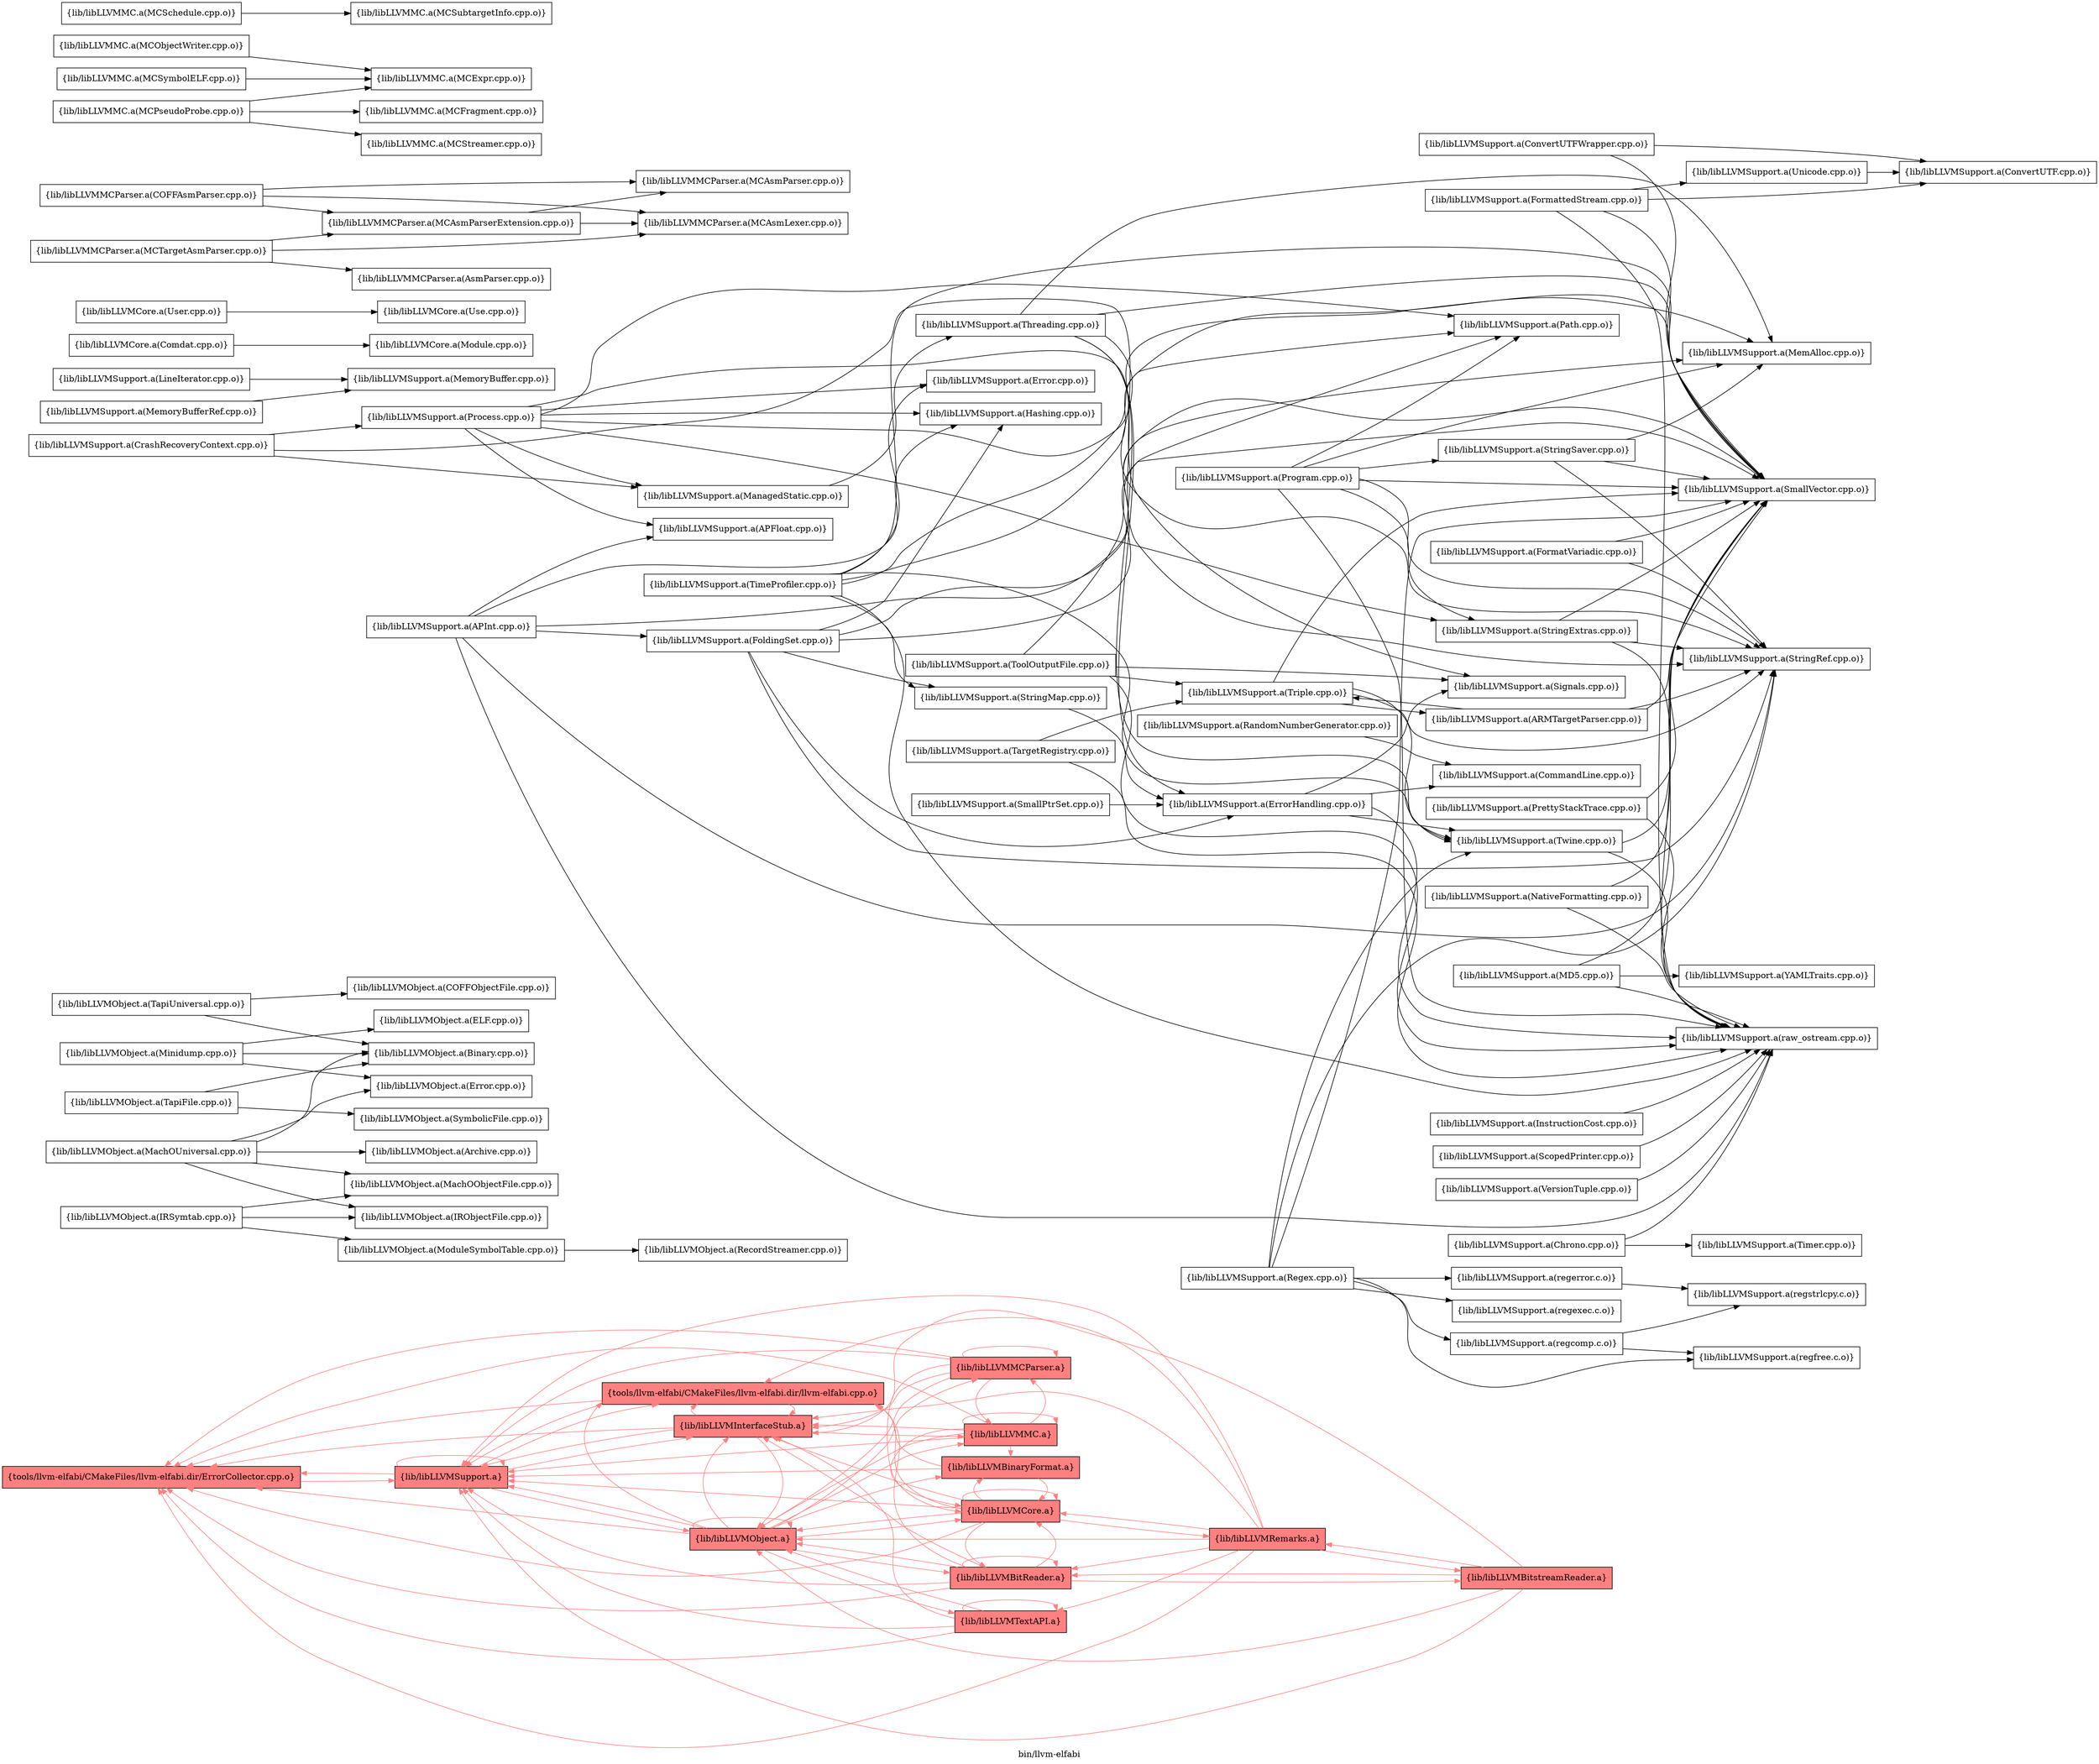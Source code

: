 digraph "bin/llvm-elfabi" {
	label="bin/llvm-elfabi";
	rankdir="LR"
	{ rank=same; Node0x560ba0bee6a8;  }
	{ rank=same; Node0x560ba0bef058;  }
	{ rank=same; Node0x560ba0beeb08; Node0x560ba0beaaf8; Node0x560ba0bee3d8;  }
	{ rank=same; Node0x560ba0bf0b88; Node0x560ba0bf1a88; Node0x560ba0bed848; Node0x560ba0bedd48; Node0x560ba0bf1588; Node0x560ba0bee108;  }

	Node0x560ba0bee6a8 [shape=record,shape=box,style=filled,fillcolor="1.000000 0.5 1",group=1,label="{tools/llvm-elfabi/CMakeFiles/llvm-elfabi.dir/ErrorCollector.cpp.o}"];
	Node0x560ba0bee6a8 -> Node0x560ba0bef058[color="1.000000 0.5 1"];
	Node0x560ba0bef058 [shape=record,shape=box,style=filled,fillcolor="1.000000 0.5 1",group=1,label="{lib/libLLVMSupport.a}"];
	Node0x560ba0bef058 -> Node0x560ba0beeb08[color="1.000000 0.5 1"];
	Node0x560ba0bef058 -> Node0x560ba0bef058[color="1.000000 0.5 1"];
	Node0x560ba0bef058 -> Node0x560ba0beaaf8[color="1.000000 0.5 1"];
	Node0x560ba0bef058 -> Node0x560ba0bee6a8[color="1.000000 0.5 1"];
	Node0x560ba0bef058 -> Node0x560ba0bee3d8[color="1.000000 0.5 1"];
	Node0x560ba0bee3d8 [shape=record,shape=box,style=filled,fillcolor="1.000000 0.5 1",group=1,label="{tools/llvm-elfabi/CMakeFiles/llvm-elfabi.dir/llvm-elfabi.cpp.o}"];
	Node0x560ba0bee3d8 -> Node0x560ba0bee6a8[color="1.000000 0.5 1"];
	Node0x560ba0bee3d8 -> Node0x560ba0beaaf8[color="1.000000 0.5 1"];
	Node0x560ba0bee3d8 -> Node0x560ba0bef058[color="1.000000 0.5 1"];
	Node0x560ba0beaaf8 [shape=record,shape=box,style=filled,fillcolor="1.000000 0.5 1",group=1,label="{lib/libLLVMInterfaceStub.a}"];
	Node0x560ba0beaaf8 -> Node0x560ba0bee6a8[color="1.000000 0.5 1"];
	Node0x560ba0beaaf8 -> Node0x560ba0bee3d8[color="1.000000 0.5 1"];
	Node0x560ba0beaaf8 -> Node0x560ba0beeb08[color="1.000000 0.5 1"];
	Node0x560ba0beaaf8 -> Node0x560ba0bef058[color="1.000000 0.5 1"];
	Node0x560ba0beaaf8 -> Node0x560ba0bf1a88[color="1.000000 0.5 1"];
	Node0x560ba0beeb08 [shape=record,shape=box,style=filled,fillcolor="1.000000 0.5 1",group=1,label="{lib/libLLVMObject.a}"];
	Node0x560ba0beeb08 -> Node0x560ba0bee3d8[color="1.000000 0.5 1"];
	Node0x560ba0beeb08 -> Node0x560ba0beaaf8[color="1.000000 0.5 1"];
	Node0x560ba0beeb08 -> Node0x560ba0beeb08[color="1.000000 0.5 1"];
	Node0x560ba0beeb08 -> Node0x560ba0bef058[color="1.000000 0.5 1"];
	Node0x560ba0beeb08 -> Node0x560ba0bf0b88[color="1.000000 0.5 1"];
	Node0x560ba0beeb08 -> Node0x560ba0bee6a8[color="1.000000 0.5 1"];
	Node0x560ba0beeb08 -> Node0x560ba0bf1a88[color="1.000000 0.5 1"];
	Node0x560ba0beeb08 -> Node0x560ba0bed848[color="1.000000 0.5 1"];
	Node0x560ba0beeb08 -> Node0x560ba0bedd48[color="1.000000 0.5 1"];
	Node0x560ba0beeb08 -> Node0x560ba0bf1588[color="1.000000 0.5 1"];
	Node0x560ba0beeb08 -> Node0x560ba0bee108[color="1.000000 0.5 1"];
	Node0x560ba0bf1a88 [shape=record,shape=box,style=filled,fillcolor="1.000000 0.5 1",group=1,label="{lib/libLLVMMC.a}"];
	Node0x560ba0bf1a88 -> Node0x560ba0beeb08[color="1.000000 0.5 1"];
	Node0x560ba0bf1a88 -> Node0x560ba0bef058[color="1.000000 0.5 1"];
	Node0x560ba0bf1a88 -> Node0x560ba0bedd48[color="1.000000 0.5 1"];
	Node0x560ba0bf1a88 -> Node0x560ba0bf1a88[color="1.000000 0.5 1"];
	Node0x560ba0bf1a88 -> Node0x560ba0beaaf8[color="1.000000 0.5 1"];
	Node0x560ba0bf1a88 -> Node0x560ba0bf1588[color="1.000000 0.5 1"];
	Node0x560ba0bf1a88 -> Node0x560ba0bf0b88[color="1.000000 0.5 1"];
	Node0x560ba0bf1a88 -> Node0x560ba0bee6a8[color="1.000000 0.5 1"];
	Node0x560ba0bf0b88 [shape=record,shape=box,style=filled,fillcolor="1.000000 0.5 1",group=1,label="{lib/libLLVMBinaryFormat.a}"];
	Node0x560ba0bf0b88 -> Node0x560ba0bedd48[color="1.000000 0.5 1"];
	Node0x560ba0bf0b88 -> Node0x560ba0bee3d8[color="1.000000 0.5 1"];
	Node0x560ba0bf0b88 -> Node0x560ba0bef058[color="1.000000 0.5 1"];
	Node0x560ba0be80c8 [shape=record,shape=box,group=0,label="{lib/libLLVMObject.a(MachOUniversal.cpp.o)}"];
	Node0x560ba0be80c8 -> Node0x560ba0bf0e08;
	Node0x560ba0be80c8 -> Node0x560ba0bf19e8;
	Node0x560ba0be80c8 -> Node0x560ba0be7cb8;
	Node0x560ba0be80c8 -> Node0x560ba0be9ba8;
	Node0x560ba0be80c8 -> Node0x560ba0be8fc8;
	Node0x560ba0bf0e08 [shape=record,shape=box,group=0,label="{lib/libLLVMObject.a(Binary.cpp.o)}"];
	Node0x560ba0bf19e8 [shape=record,shape=box,group=0,label="{lib/libLLVMObject.a(Archive.cpp.o)}"];
	Node0x560ba0be7cb8 [shape=record,shape=box,group=0,label="{lib/libLLVMObject.a(Error.cpp.o)}"];
	Node0x560ba0be9ba8 [shape=record,shape=box,group=0,label="{lib/libLLVMObject.a(MachOObjectFile.cpp.o)}"];
	Node0x560ba0be8fc8 [shape=record,shape=box,group=0,label="{lib/libLLVMObject.a(IRObjectFile.cpp.o)}"];
	Node0x560ba0bed848 [shape=record,shape=box,style=filled,fillcolor="1.000000 0.5 1",group=1,label="{lib/libLLVMBitReader.a}"];
	Node0x560ba0bed848 -> Node0x560ba0bee6a8[color="1.000000 0.5 1"];
	Node0x560ba0bed848 -> Node0x560ba0bee3d8[color="1.000000 0.5 1"];
	Node0x560ba0bed848 -> Node0x560ba0beaaf8[color="1.000000 0.5 1"];
	Node0x560ba0bed848 -> Node0x560ba0beeb08[color="1.000000 0.5 1"];
	Node0x560ba0bed848 -> Node0x560ba0bef058[color="1.000000 0.5 1"];
	Node0x560ba0bed848 -> Node0x560ba0bed848[color="1.000000 0.5 1"];
	Node0x560ba0bed848 -> Node0x560ba0bedd48[color="1.000000 0.5 1"];
	Node0x560ba0bed848 -> Node0x560ba0bed348[color="1.000000 0.5 1"];
	Node0x560ba0bedd48 [shape=record,shape=box,style=filled,fillcolor="1.000000 0.5 1",group=1,label="{lib/libLLVMCore.a}"];
	Node0x560ba0bedd48 -> Node0x560ba0beeb08[color="1.000000 0.5 1"];
	Node0x560ba0bedd48 -> Node0x560ba0bef058[color="1.000000 0.5 1"];
	Node0x560ba0bedd48 -> Node0x560ba0bed848[color="1.000000 0.5 1"];
	Node0x560ba0bedd48 -> Node0x560ba0bedd48[color="1.000000 0.5 1"];
	Node0x560ba0bedd48 -> Node0x560ba0bf0b88[color="1.000000 0.5 1"];
	Node0x560ba0bedd48 -> Node0x560ba0bee3d8[color="1.000000 0.5 1"];
	Node0x560ba0bedd48 -> Node0x560ba0bee6a8[color="1.000000 0.5 1"];
	Node0x560ba0bedd48 -> Node0x560ba0beaaf8[color="1.000000 0.5 1"];
	Node0x560ba0bedd48 -> Node0x560ba0bece48[color="1.000000 0.5 1"];
	Node0x560ba0be9798 [shape=record,shape=box,group=0,label="{lib/libLLVMObject.a(IRSymtab.cpp.o)}"];
	Node0x560ba0be9798 -> Node0x560ba0be9ba8;
	Node0x560ba0be9798 -> Node0x560ba0be8fc8;
	Node0x560ba0be9798 -> Node0x560ba0bef418;
	Node0x560ba0bef418 [shape=record,shape=box,group=0,label="{lib/libLLVMObject.a(ModuleSymbolTable.cpp.o)}"];
	Node0x560ba0bef418 -> Node0x560ba0bf0818;
	Node0x560ba0bf0598 [shape=record,shape=box,group=0,label="{lib/libLLVMObject.a(Minidump.cpp.o)}"];
	Node0x560ba0bf0598 -> Node0x560ba0bf0e08;
	Node0x560ba0bf0598 -> Node0x560ba0be8938;
	Node0x560ba0bf0598 -> Node0x560ba0be7cb8;
	Node0x560ba0be8938 [shape=record,shape=box,group=0,label="{lib/libLLVMObject.a(ELF.cpp.o)}"];
	Node0x560ba0bf0818 [shape=record,shape=box,group=0,label="{lib/libLLVMObject.a(RecordStreamer.cpp.o)}"];
	Node0x560ba0bf1588 [shape=record,shape=box,style=filled,fillcolor="1.000000 0.5 1",group=1,label="{lib/libLLVMMCParser.a}"];
	Node0x560ba0bf1588 -> Node0x560ba0bee6a8[color="1.000000 0.5 1"];
	Node0x560ba0bf1588 -> Node0x560ba0beaaf8[color="1.000000 0.5 1"];
	Node0x560ba0bf1588 -> Node0x560ba0beeb08[color="1.000000 0.5 1"];
	Node0x560ba0bf1588 -> Node0x560ba0bef058[color="1.000000 0.5 1"];
	Node0x560ba0bf1588 -> Node0x560ba0bf1588[color="1.000000 0.5 1"];
	Node0x560ba0bf1588 -> Node0x560ba0bf1a88[color="1.000000 0.5 1"];
	Node0x560ba0bf1588 -> Node0x560ba0bedd48[color="1.000000 0.5 1"];
	Node0x560ba0be9c98 [shape=record,shape=box,group=0,label="{lib/libLLVMObject.a(TapiUniversal.cpp.o)}"];
	Node0x560ba0be9c98 -> Node0x560ba0bf0e08;
	Node0x560ba0be9c98 -> Node0x560ba0bf0868;
	Node0x560ba0bf0868 [shape=record,shape=box,group=0,label="{lib/libLLVMObject.a(COFFObjectFile.cpp.o)}"];
	Node0x560ba0bee108 [shape=record,shape=box,style=filled,fillcolor="1.000000 0.5 1",group=1,label="{lib/libLLVMTextAPI.a}"];
	Node0x560ba0bee108 -> Node0x560ba0bef058[color="1.000000 0.5 1"];
	Node0x560ba0bee108 -> Node0x560ba0bee108[color="1.000000 0.5 1"];
	Node0x560ba0bee108 -> Node0x560ba0bee6a8[color="1.000000 0.5 1"];
	Node0x560ba0bee108 -> Node0x560ba0beaaf8[color="1.000000 0.5 1"];
	Node0x560ba0bee108 -> Node0x560ba0beeb08[color="1.000000 0.5 1"];
	Node0x560ba0be7c18 [shape=record,shape=box,group=0,label="{lib/libLLVMObject.a(TapiFile.cpp.o)}"];
	Node0x560ba0be7c18 -> Node0x560ba0bf0e08;
	Node0x560ba0be7c18 -> Node0x560ba0be9518;
	Node0x560ba0be9518 [shape=record,shape=box,group=0,label="{lib/libLLVMObject.a(SymbolicFile.cpp.o)}"];
	Node0x560ba0bf0318 [shape=record,shape=box,group=0,label="{lib/libLLVMSupport.a(ConvertUTFWrapper.cpp.o)}"];
	Node0x560ba0bf0318 -> Node0x560ba0be9018;
	Node0x560ba0bf0318 -> Node0x560ba0bea648;
	Node0x560ba0be9018 [shape=record,shape=box,group=0,label="{lib/libLLVMSupport.a(ConvertUTF.cpp.o)}"];
	Node0x560ba0bea648 [shape=record,shape=box,group=0,label="{lib/libLLVMSupport.a(SmallVector.cpp.o)}"];
	Node0x560ba0be8bb8 [shape=record,shape=box,group=0,label="{lib/libLLVMSupport.a(ErrorHandling.cpp.o)}"];
	Node0x560ba0be8bb8 -> Node0x560ba0befb98;
	Node0x560ba0be8bb8 -> Node0x560ba0beee28;
	Node0x560ba0be8bb8 -> Node0x560ba0be8ed8;
	Node0x560ba0be8bb8 -> Node0x560ba0bf09a8;
	Node0x560ba0befb98 [shape=record,shape=box,group=0,label="{lib/libLLVMSupport.a(CommandLine.cpp.o)}"];
	Node0x560ba0beee28 [shape=record,shape=box,group=0,label="{lib/libLLVMSupport.a(Twine.cpp.o)}"];
	Node0x560ba0beee28 -> Node0x560ba0bea648;
	Node0x560ba0beee28 -> Node0x560ba0be8ed8;
	Node0x560ba0be8ed8 [shape=record,shape=box,group=0,label="{lib/libLLVMSupport.a(raw_ostream.cpp.o)}"];
	Node0x560ba0bf09a8 [shape=record,shape=box,group=0,label="{lib/libLLVMSupport.a(Signals.cpp.o)}"];
	Node0x560ba0bf02c8 [shape=record,shape=box,group=0,label="{lib/libLLVMSupport.a(FormatVariadic.cpp.o)}"];
	Node0x560ba0bf02c8 -> Node0x560ba0bea648;
	Node0x560ba0bf02c8 -> Node0x560ba0bf0d68;
	Node0x560ba0bf0d68 [shape=record,shape=box,group=0,label="{lib/libLLVMSupport.a(StringRef.cpp.o)}"];
	Node0x560ba0be9068 [shape=record,shape=box,group=0,label="{lib/libLLVMSupport.a(ManagedStatic.cpp.o)}"];
	Node0x560ba0be9068 -> Node0x560ba0bef558;
	Node0x560ba0bef558 [shape=record,shape=box,group=0,label="{lib/libLLVMSupport.a(Threading.cpp.o)}"];
	Node0x560ba0bef558 -> Node0x560ba0be8bb8;
	Node0x560ba0bef558 -> Node0x560ba0be9c48;
	Node0x560ba0bef558 -> Node0x560ba0bea648;
	Node0x560ba0bef558 -> Node0x560ba0bf0d68;
	Node0x560ba0bef558 -> Node0x560ba0beee28;
	Node0x560ba0be8398 [shape=record,shape=box,group=0,label="{lib/libLLVMSupport.a(NativeFormatting.cpp.o)}"];
	Node0x560ba0be8398 -> Node0x560ba0bea648;
	Node0x560ba0be8398 -> Node0x560ba0be8ed8;
	Node0x560ba0bebf48 [shape=record,shape=box,group=0,label="{lib/libLLVMSupport.a(ScopedPrinter.cpp.o)}"];
	Node0x560ba0bebf48 -> Node0x560ba0be8ed8;
	Node0x560ba0bec128 [shape=record,shape=box,group=0,label="{lib/libLLVMSupport.a(SmallPtrSet.cpp.o)}"];
	Node0x560ba0bec128 -> Node0x560ba0be8bb8;
	Node0x560ba0be7da8 [shape=record,shape=box,group=0,label="{lib/libLLVMSupport.a(StringMap.cpp.o)}"];
	Node0x560ba0be7da8 -> Node0x560ba0be8bb8;
	Node0x560ba0be85c8 [shape=record,shape=box,group=0,label="{lib/libLLVMSupport.a(StringSaver.cpp.o)}"];
	Node0x560ba0be85c8 -> Node0x560ba0be9c48;
	Node0x560ba0be85c8 -> Node0x560ba0bea648;
	Node0x560ba0be85c8 -> Node0x560ba0bf0d68;
	Node0x560ba0be9c48 [shape=record,shape=box,group=0,label="{lib/libLLVMSupport.a(MemAlloc.cpp.o)}"];
	Node0x560ba0bf1218 [shape=record,shape=box,group=0,label="{lib/libLLVMSupport.a(APInt.cpp.o)}"];
	Node0x560ba0bf1218 -> Node0x560ba0bea648;
	Node0x560ba0bf1218 -> Node0x560ba0bf0d68;
	Node0x560ba0bf1218 -> Node0x560ba0bf1948;
	Node0x560ba0bf1218 -> Node0x560ba0bef698;
	Node0x560ba0bf1218 -> Node0x560ba0bf0368;
	Node0x560ba0bf1218 -> Node0x560ba0be8ed8;
	Node0x560ba0bf1948 [shape=record,shape=box,group=0,label="{lib/libLLVMSupport.a(APFloat.cpp.o)}"];
	Node0x560ba0bef698 [shape=record,shape=box,group=0,label="{lib/libLLVMSupport.a(FoldingSet.cpp.o)}"];
	Node0x560ba0bef698 -> Node0x560ba0be8bb8;
	Node0x560ba0bef698 -> Node0x560ba0be9c48;
	Node0x560ba0bef698 -> Node0x560ba0bea648;
	Node0x560ba0bef698 -> Node0x560ba0be7da8;
	Node0x560ba0bef698 -> Node0x560ba0bf0d68;
	Node0x560ba0bef698 -> Node0x560ba0bf0368;
	Node0x560ba0bf0368 [shape=record,shape=box,group=0,label="{lib/libLLVMSupport.a(Hashing.cpp.o)}"];
	Node0x560ba0befe68 [shape=record,shape=box,group=0,label="{lib/libLLVMSupport.a(Triple.cpp.o)}"];
	Node0x560ba0befe68 -> Node0x560ba0bea648;
	Node0x560ba0befe68 -> Node0x560ba0bf0d68;
	Node0x560ba0befe68 -> Node0x560ba0bee248;
	Node0x560ba0befe68 -> Node0x560ba0beee28;
	Node0x560ba0bee248 [shape=record,shape=box,group=0,label="{lib/libLLVMSupport.a(ARMTargetParser.cpp.o)}"];
	Node0x560ba0bee248 -> Node0x560ba0bea648;
	Node0x560ba0bee248 -> Node0x560ba0bf0d68;
	Node0x560ba0bee248 -> Node0x560ba0befe68;
	Node0x560ba0bef878 [shape=record,shape=box,group=0,label="{lib/libLLVMSupport.a(VersionTuple.cpp.o)}"];
	Node0x560ba0bef878 -> Node0x560ba0be8ed8;
	Node0x560ba0bf1808 [shape=record,shape=box,group=0,label="{lib/libLLVMSupport.a(Unicode.cpp.o)}"];
	Node0x560ba0bf1808 -> Node0x560ba0be9018;
	Node0x560ba0be8258 [shape=record,shape=box,group=0,label="{lib/libLLVMSupport.a(LineIterator.cpp.o)}"];
	Node0x560ba0be8258 -> Node0x560ba0be9f18;
	Node0x560ba0be9f18 [shape=record,shape=box,group=0,label="{lib/libLLVMSupport.a(MemoryBuffer.cpp.o)}"];
	Node0x560ba0beb638 [shape=record,shape=box,group=0,label="{lib/libLLVMSupport.a(MD5.cpp.o)}"];
	Node0x560ba0beb638 -> Node0x560ba0bea648;
	Node0x560ba0beb638 -> Node0x560ba0bf15d8;
	Node0x560ba0beb638 -> Node0x560ba0be8ed8;
	Node0x560ba0bf15d8 [shape=record,shape=box,group=0,label="{lib/libLLVMSupport.a(YAMLTraits.cpp.o)}"];
	Node0x560ba0bee6f8 [shape=record,shape=box,group=0,label="{lib/libLLVMSupport.a(Process.cpp.o)}"];
	Node0x560ba0bee6f8 -> Node0x560ba0be88e8;
	Node0x560ba0bee6f8 -> Node0x560ba0be9068;
	Node0x560ba0bee6f8 -> Node0x560ba0bea648;
	Node0x560ba0bee6f8 -> Node0x560ba0bf0d68;
	Node0x560ba0bee6f8 -> Node0x560ba0bf1948;
	Node0x560ba0bee6f8 -> Node0x560ba0bf0368;
	Node0x560ba0bee6f8 -> Node0x560ba0beae68;
	Node0x560ba0bee6f8 -> Node0x560ba0bef008;
	Node0x560ba0be88e8 [shape=record,shape=box,group=0,label="{lib/libLLVMSupport.a(Error.cpp.o)}"];
	Node0x560ba0beae68 [shape=record,shape=box,group=0,label="{lib/libLLVMSupport.a(Path.cpp.o)}"];
	Node0x560ba0bef008 [shape=record,shape=box,group=0,label="{lib/libLLVMSupport.a(StringExtras.cpp.o)}"];
	Node0x560ba0bef008 -> Node0x560ba0bea648;
	Node0x560ba0bef008 -> Node0x560ba0bf0d68;
	Node0x560ba0bef008 -> Node0x560ba0be8ed8;
	Node0x560ba0bee978 [shape=record,shape=box,group=0,label="{lib/libLLVMSupport.a(CrashRecoveryContext.cpp.o)}"];
	Node0x560ba0bee978 -> Node0x560ba0be9068;
	Node0x560ba0bee978 -> Node0x560ba0bee6f8;
	Node0x560ba0bee978 -> Node0x560ba0bf09a8;
	Node0x560ba0bed3e8 [shape=record,shape=box,group=0,label="{lib/libLLVMSupport.a(Program.cpp.o)}"];
	Node0x560ba0bed3e8 -> Node0x560ba0be9c48;
	Node0x560ba0bed3e8 -> Node0x560ba0bea648;
	Node0x560ba0bed3e8 -> Node0x560ba0be85c8;
	Node0x560ba0bed3e8 -> Node0x560ba0bf0d68;
	Node0x560ba0bed3e8 -> Node0x560ba0be8ed8;
	Node0x560ba0bed3e8 -> Node0x560ba0beae68;
	Node0x560ba0bed3e8 -> Node0x560ba0bef008;
	Node0x560ba0bf0e58 [shape=record,shape=box,group=0,label="{lib/libLLVMSupport.a(TargetRegistry.cpp.o)}"];
	Node0x560ba0bf0e58 -> Node0x560ba0befe68;
	Node0x560ba0bf0e58 -> Node0x560ba0be8ed8;
	Node0x560ba0bed348 [shape=record,shape=box,style=filled,fillcolor="1.000000 0.5 1",group=1,label="{lib/libLLVMBitstreamReader.a}"];
	Node0x560ba0bed348 -> Node0x560ba0beaaf8[color="1.000000 0.5 1"];
	Node0x560ba0bed348 -> Node0x560ba0beeb08[color="1.000000 0.5 1"];
	Node0x560ba0bed348 -> Node0x560ba0bef058[color="1.000000 0.5 1"];
	Node0x560ba0bed348 -> Node0x560ba0bed848[color="1.000000 0.5 1"];
	Node0x560ba0bed348 -> Node0x560ba0bece48[color="1.000000 0.5 1"];
	Node0x560ba0beb1d8 [shape=record,shape=box,group=0,label="{lib/libLLVMSupport.a(MemoryBufferRef.cpp.o)}"];
	Node0x560ba0beb1d8 -> Node0x560ba0be9f18;
	Node0x560ba0beb368 [shape=record,shape=box,group=0,label="{lib/libLLVMSupport.a(FormattedStream.cpp.o)}"];
	Node0x560ba0beb368 -> Node0x560ba0be9018;
	Node0x560ba0beb368 -> Node0x560ba0bea648;
	Node0x560ba0beb368 -> Node0x560ba0bf1808;
	Node0x560ba0beb368 -> Node0x560ba0be8ed8;
	Node0x560ba0bec3a8 [shape=record,shape=box,group=0,label="{lib/libLLVMSupport.a(Regex.cpp.o)}"];
	Node0x560ba0bec3a8 -> Node0x560ba0bea648;
	Node0x560ba0bec3a8 -> Node0x560ba0bf0d68;
	Node0x560ba0bec3a8 -> Node0x560ba0beee28;
	Node0x560ba0bec3a8 -> Node0x560ba0bec678;
	Node0x560ba0bec3a8 -> Node0x560ba0bede38;
	Node0x560ba0bec3a8 -> Node0x560ba0bee478;
	Node0x560ba0bec3a8 -> Node0x560ba0bed398;
	Node0x560ba0bec678 [shape=record,shape=box,group=0,label="{lib/libLLVMSupport.a(regcomp.c.o)}"];
	Node0x560ba0bec678 -> Node0x560ba0beccb8;
	Node0x560ba0bec678 -> Node0x560ba0bede38;
	Node0x560ba0bede38 [shape=record,shape=box,group=0,label="{lib/libLLVMSupport.a(regfree.c.o)}"];
	Node0x560ba0bee478 [shape=record,shape=box,group=0,label="{lib/libLLVMSupport.a(regerror.c.o)}"];
	Node0x560ba0bee478 -> Node0x560ba0beccb8;
	Node0x560ba0bed398 [shape=record,shape=box,group=0,label="{lib/libLLVMSupport.a(regexec.c.o)}"];
	Node0x560ba0beccb8 [shape=record,shape=box,group=0,label="{lib/libLLVMSupport.a(regstrlcpy.c.o)}"];
	Node0x560ba0bedbb8 [shape=record,shape=box,group=0,label="{lib/libLLVMCore.a(Comdat.cpp.o)}"];
	Node0x560ba0bedbb8 -> Node0x560ba0beb9f8;
	Node0x560ba0beb9f8 [shape=record,shape=box,group=0,label="{lib/libLLVMCore.a(Module.cpp.o)}"];
	Node0x560ba0bf1448 [shape=record,shape=box,group=0,label="{lib/libLLVMSupport.a(InstructionCost.cpp.o)}"];
	Node0x560ba0bf1448 -> Node0x560ba0be8ed8;
	Node0x560ba0bece48 [shape=record,shape=box,style=filled,fillcolor="1.000000 0.5 1",group=1,label="{lib/libLLVMRemarks.a}"];
	Node0x560ba0bece48 -> Node0x560ba0bee3d8[color="1.000000 0.5 1"];
	Node0x560ba0bece48 -> Node0x560ba0bef058[color="1.000000 0.5 1"];
	Node0x560ba0bece48 -> Node0x560ba0bed848[color="1.000000 0.5 1"];
	Node0x560ba0bece48 -> Node0x560ba0beaaf8[color="1.000000 0.5 1"];
	Node0x560ba0bece48 -> Node0x560ba0bedd48[color="1.000000 0.5 1"];
	Node0x560ba0bece48 -> Node0x560ba0bee6a8[color="1.000000 0.5 1"];
	Node0x560ba0bece48 -> Node0x560ba0beeb08[color="1.000000 0.5 1"];
	Node0x560ba0bece48 -> Node0x560ba0bed348[color="1.000000 0.5 1"];
	Node0x560ba0bece48 -> Node0x560ba0bee108[color="1.000000 0.5 1"];
	Node0x560ba0bed0c8 [shape=record,shape=box,group=0,label="{lib/libLLVMSupport.a(ToolOutputFile.cpp.o)}"];
	Node0x560ba0bed0c8 -> Node0x560ba0befe68;
	Node0x560ba0bed0c8 -> Node0x560ba0be8ed8;
	Node0x560ba0bed0c8 -> Node0x560ba0beae68;
	Node0x560ba0bed0c8 -> Node0x560ba0bf09a8;
	Node0x560ba0beaff8 [shape=record,shape=box,group=0,label="{lib/libLLVMSupport.a(RandomNumberGenerator.cpp.o)}"];
	Node0x560ba0beaff8 -> Node0x560ba0befb98;
	Node0x560ba0bed5c8 [shape=record,shape=box,group=0,label="{lib/libLLVMCore.a(User.cpp.o)}"];
	Node0x560ba0bed5c8 -> Node0x560ba0bedca8;
	Node0x560ba0bedca8 [shape=record,shape=box,group=0,label="{lib/libLLVMCore.a(Use.cpp.o)}"];
	Node0x560ba0bf0bd8 [shape=record,shape=box,group=0,label="{lib/libLLVMSupport.a(TimeProfiler.cpp.o)}"];
	Node0x560ba0bf0bd8 -> Node0x560ba0be88e8;
	Node0x560ba0bf0bd8 -> Node0x560ba0be9c48;
	Node0x560ba0bf0bd8 -> Node0x560ba0bea648;
	Node0x560ba0bf0bd8 -> Node0x560ba0be7da8;
	Node0x560ba0bf0bd8 -> Node0x560ba0beee28;
	Node0x560ba0bf0bd8 -> Node0x560ba0be8ed8;
	Node0x560ba0bf0bd8 -> Node0x560ba0beae68;
	Node0x560ba0beaeb8 [shape=record,shape=box,group=0,label="{lib/libLLVMSupport.a(PrettyStackTrace.cpp.o)}"];
	Node0x560ba0beaeb8 -> Node0x560ba0bea648;
	Node0x560ba0beaeb8 -> Node0x560ba0be8ed8;
	Node0x560ba0beb9a8 [shape=record,shape=box,group=0,label="{lib/libLLVMSupport.a(Chrono.cpp.o)}"];
	Node0x560ba0beb9a8 -> Node0x560ba0be8ed8;
	Node0x560ba0beb9a8 -> Node0x560ba0befbe8;
	Node0x560ba0befbe8 [shape=record,shape=box,group=0,label="{lib/libLLVMSupport.a(Timer.cpp.o)}"];
	Node0x560ba0bec088 [shape=record,shape=box,group=0,label="{lib/libLLVMMCParser.a(COFFAsmParser.cpp.o)}"];
	Node0x560ba0bec088 -> Node0x560ba0bf0728;
	Node0x560ba0bec088 -> Node0x560ba0bf0f98;
	Node0x560ba0bec088 -> Node0x560ba0bf1718;
	Node0x560ba0bf0728 [shape=record,shape=box,group=0,label="{lib/libLLVMMCParser.a(MCAsmLexer.cpp.o)}"];
	Node0x560ba0bf0f98 [shape=record,shape=box,group=0,label="{lib/libLLVMMCParser.a(MCAsmParser.cpp.o)}"];
	Node0x560ba0bf1718 [shape=record,shape=box,group=0,label="{lib/libLLVMMCParser.a(MCAsmParserExtension.cpp.o)}"];
	Node0x560ba0bf1718 -> Node0x560ba0bf0728;
	Node0x560ba0bf1718 -> Node0x560ba0bf0f98;
	Node0x560ba0be7c68 [shape=record,shape=box,group=0,label="{lib/libLLVMMCParser.a(MCTargetAsmParser.cpp.o)}"];
	Node0x560ba0be7c68 -> Node0x560ba0bed9d8;
	Node0x560ba0be7c68 -> Node0x560ba0bf0728;
	Node0x560ba0be7c68 -> Node0x560ba0bf1718;
	Node0x560ba0bed9d8 [shape=record,shape=box,group=0,label="{lib/libLLVMMCParser.a(AsmParser.cpp.o)}"];
	Node0x560ba0bea6e8 [shape=record,shape=box,group=0,label="{lib/libLLVMMC.a(MCObjectWriter.cpp.o)}"];
	Node0x560ba0bea6e8 -> Node0x560ba0beab48;
	Node0x560ba0beab48 [shape=record,shape=box,group=0,label="{lib/libLLVMMC.a(MCExpr.cpp.o)}"];
	Node0x560ba0beaf08 [shape=record,shape=box,group=0,label="{lib/libLLVMMC.a(MCPseudoProbe.cpp.o)}"];
	Node0x560ba0beaf08 -> Node0x560ba0beab48;
	Node0x560ba0beaf08 -> Node0x560ba0beba48;
	Node0x560ba0beaf08 -> Node0x560ba0beed38;
	Node0x560ba0beba48 [shape=record,shape=box,group=0,label="{lib/libLLVMMC.a(MCFragment.cpp.o)}"];
	Node0x560ba0beed38 [shape=record,shape=box,group=0,label="{lib/libLLVMMC.a(MCStreamer.cpp.o)}"];
	Node0x560ba0befaa8 [shape=record,shape=box,group=0,label="{lib/libLLVMMC.a(MCSchedule.cpp.o)}"];
	Node0x560ba0befaa8 -> Node0x560ba0bef0f8;
	Node0x560ba0bef0f8 [shape=record,shape=box,group=0,label="{lib/libLLVMMC.a(MCSubtargetInfo.cpp.o)}"];
	Node0x560ba0bf0ae8 [shape=record,shape=box,group=0,label="{lib/libLLVMMC.a(MCSymbolELF.cpp.o)}"];
	Node0x560ba0bf0ae8 -> Node0x560ba0beab48;
}
